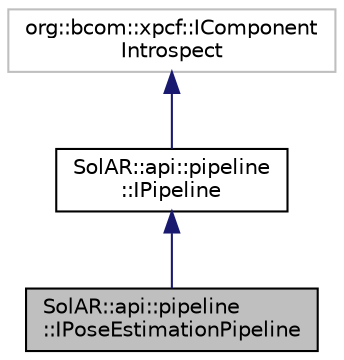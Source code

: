 digraph "SolAR::api::pipeline::IPoseEstimationPipeline"
{
 // LATEX_PDF_SIZE
  edge [fontname="Helvetica",fontsize="10",labelfontname="Helvetica",labelfontsize="10"];
  node [fontname="Helvetica",fontsize="10",shape=record];
  Node1 [label="SolAR::api::pipeline\l::IPoseEstimationPipeline",height=0.2,width=0.4,color="black", fillcolor="grey75", style="filled", fontcolor="black",tooltip="Defines a pose estimation pipeline. UUID: b5a6225e-6a91-4050-b298-886f4c17d9d2"];
  Node2 -> Node1 [dir="back",color="midnightblue",fontsize="10",style="solid",fontname="Helvetica"];
  Node2 [label="SolAR::api::pipeline\l::IPipeline",height=0.2,width=0.4,color="black", fillcolor="white", style="filled",URL="$class_sol_a_r_1_1api_1_1pipeline_1_1_i_pipeline.html",tooltip="Abstract class defining a generic pipeline object. UUID: b636f583-4f1e-41c9-94da-9d0eac82aa02"];
  Node3 -> Node2 [dir="back",color="midnightblue",fontsize="10",style="solid",fontname="Helvetica"];
  Node3 [label="org::bcom::xpcf::IComponent\lIntrospect",height=0.2,width=0.4,color="grey75", fillcolor="white", style="filled",tooltip=" "];
}
